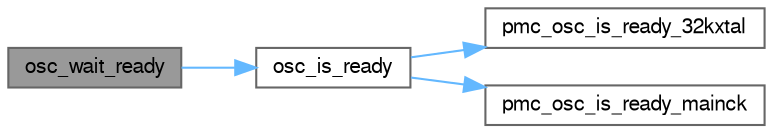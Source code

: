 digraph "osc_wait_ready"
{
 // LATEX_PDF_SIZE
  bgcolor="transparent";
  edge [fontname=FreeSans,fontsize=10,labelfontname=FreeSans,labelfontsize=10];
  node [fontname=FreeSans,fontsize=10,shape=box,height=0.2,width=0.4];
  rankdir="LR";
  Node1 [label="osc_wait_ready",height=0.2,width=0.4,color="gray40", fillcolor="grey60", style="filled", fontcolor="black",tooltip="Wait until the oscillator identified by id is ready."];
  Node1 -> Node2 [color="steelblue1",style="solid"];
  Node2 [label="osc_is_ready",height=0.2,width=0.4,color="grey40", fillcolor="white", style="filled",URL="$group__osc__group.html#ga7a75970ad367896e32f9c44d75329cfc",tooltip=" "];
  Node2 -> Node3 [color="steelblue1",style="solid"];
  Node3 [label="pmc_osc_is_ready_32kxtal",height=0.2,width=0.4,color="grey40", fillcolor="white", style="filled",URL="$group__sam__drivers__pmc__group.html#ga62611f411b9ab2ad6d2f00f3a6386b40",tooltip="Check if the external 32k Xtal is ready."];
  Node2 -> Node4 [color="steelblue1",style="solid"];
  Node4 [label="pmc_osc_is_ready_mainck",height=0.2,width=0.4,color="grey40", fillcolor="white", style="filled",URL="$group__sam__drivers__pmc__group.html#ga44895850facd3429788967b68105d4fc",tooltip="Check if the MAINCK is ready."];
}
